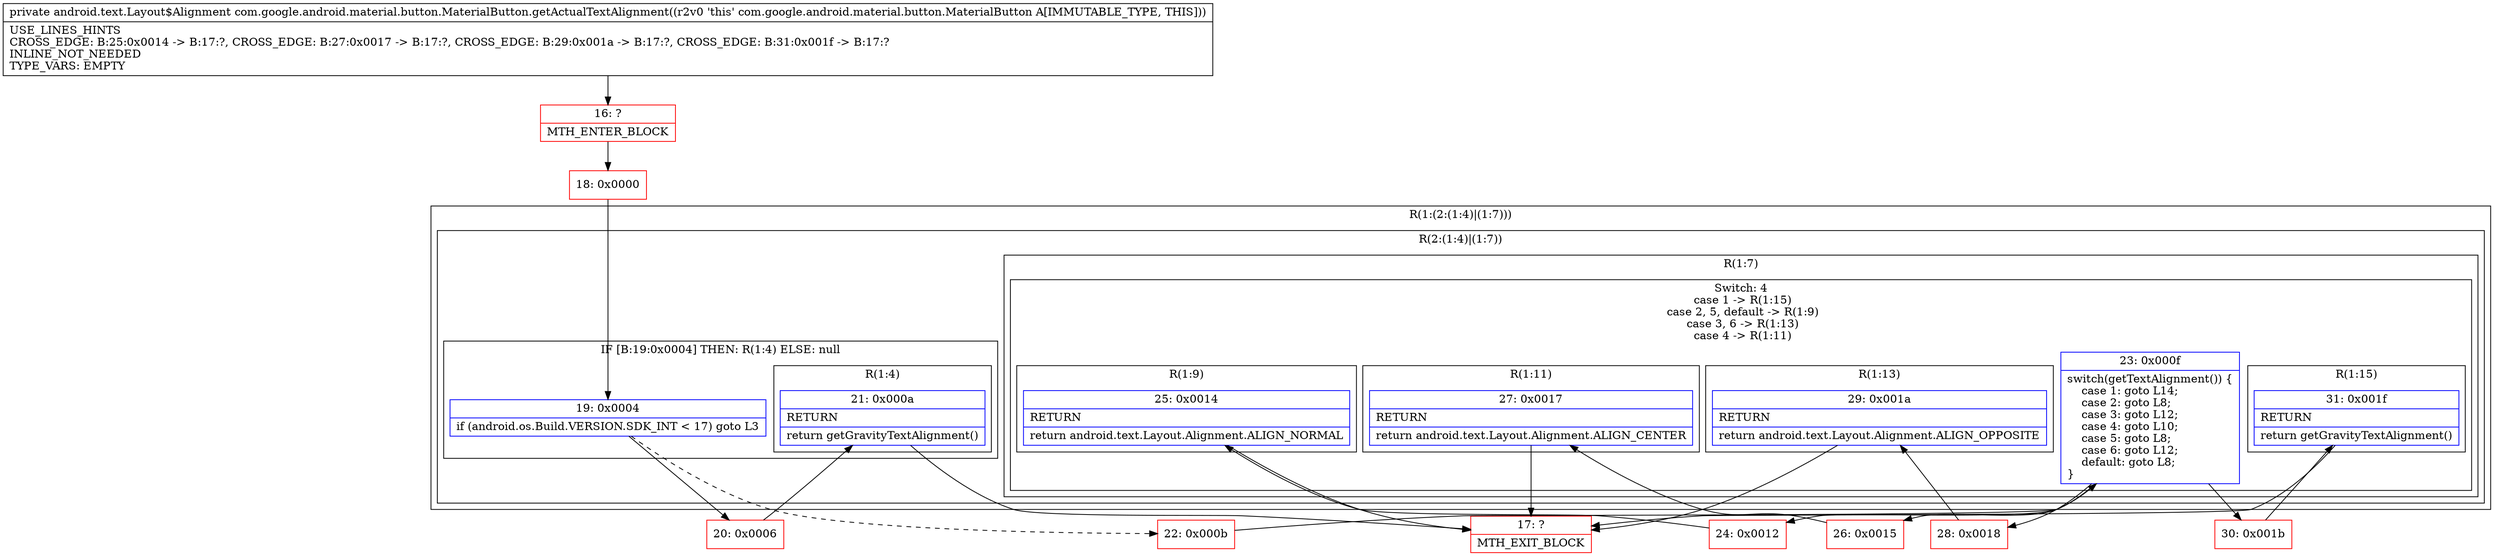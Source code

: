 digraph "CFG forcom.google.android.material.button.MaterialButton.getActualTextAlignment()Landroid\/text\/Layout$Alignment;" {
subgraph cluster_Region_1698124087 {
label = "R(1:(2:(1:4)|(1:7)))";
node [shape=record,color=blue];
subgraph cluster_Region_1112256376 {
label = "R(2:(1:4)|(1:7))";
node [shape=record,color=blue];
subgraph cluster_IfRegion_1670055704 {
label = "IF [B:19:0x0004] THEN: R(1:4) ELSE: null";
node [shape=record,color=blue];
Node_19 [shape=record,label="{19\:\ 0x0004|if (android.os.Build.VERSION.SDK_INT \< 17) goto L3\l}"];
subgraph cluster_Region_1872516852 {
label = "R(1:4)";
node [shape=record,color=blue];
Node_21 [shape=record,label="{21\:\ 0x000a|RETURN\l|return getGravityTextAlignment()\l}"];
}
}
subgraph cluster_Region_813501657 {
label = "R(1:7)";
node [shape=record,color=blue];
subgraph cluster_SwitchRegion_802313665 {
label = "Switch: 4
 case 1 -> R(1:15)
 case 2, 5, default -> R(1:9)
 case 3, 6 -> R(1:13)
 case 4 -> R(1:11)";
node [shape=record,color=blue];
Node_23 [shape=record,label="{23\:\ 0x000f|switch(getTextAlignment()) \{\l    case 1: goto L14;\l    case 2: goto L8;\l    case 3: goto L12;\l    case 4: goto L10;\l    case 5: goto L8;\l    case 6: goto L12;\l    default: goto L8;\l\}\l}"];
subgraph cluster_Region_341456100 {
label = "R(1:15)";
node [shape=record,color=blue];
Node_31 [shape=record,label="{31\:\ 0x001f|RETURN\l|return getGravityTextAlignment()\l}"];
}
subgraph cluster_Region_436009837 {
label = "R(1:9)";
node [shape=record,color=blue];
Node_25 [shape=record,label="{25\:\ 0x0014|RETURN\l|return android.text.Layout.Alignment.ALIGN_NORMAL\l}"];
}
subgraph cluster_Region_1094657871 {
label = "R(1:13)";
node [shape=record,color=blue];
Node_29 [shape=record,label="{29\:\ 0x001a|RETURN\l|return android.text.Layout.Alignment.ALIGN_OPPOSITE\l}"];
}
subgraph cluster_Region_2088640244 {
label = "R(1:11)";
node [shape=record,color=blue];
Node_27 [shape=record,label="{27\:\ 0x0017|RETURN\l|return android.text.Layout.Alignment.ALIGN_CENTER\l}"];
}
}
}
}
}
Node_16 [shape=record,color=red,label="{16\:\ ?|MTH_ENTER_BLOCK\l}"];
Node_18 [shape=record,color=red,label="{18\:\ 0x0000}"];
Node_20 [shape=record,color=red,label="{20\:\ 0x0006}"];
Node_17 [shape=record,color=red,label="{17\:\ ?|MTH_EXIT_BLOCK\l}"];
Node_22 [shape=record,color=red,label="{22\:\ 0x000b}"];
Node_24 [shape=record,color=red,label="{24\:\ 0x0012}"];
Node_26 [shape=record,color=red,label="{26\:\ 0x0015}"];
Node_28 [shape=record,color=red,label="{28\:\ 0x0018}"];
Node_30 [shape=record,color=red,label="{30\:\ 0x001b}"];
MethodNode[shape=record,label="{private android.text.Layout$Alignment com.google.android.material.button.MaterialButton.getActualTextAlignment((r2v0 'this' com.google.android.material.button.MaterialButton A[IMMUTABLE_TYPE, THIS]))  | USE_LINES_HINTS\lCROSS_EDGE: B:25:0x0014 \-\> B:17:?, CROSS_EDGE: B:27:0x0017 \-\> B:17:?, CROSS_EDGE: B:29:0x001a \-\> B:17:?, CROSS_EDGE: B:31:0x001f \-\> B:17:?\lINLINE_NOT_NEEDED\lTYPE_VARS: EMPTY\l}"];
MethodNode -> Node_16;Node_19 -> Node_20;
Node_19 -> Node_22[style=dashed];
Node_21 -> Node_17;
Node_23 -> Node_24;
Node_23 -> Node_26;
Node_23 -> Node_28;
Node_23 -> Node_30;
Node_31 -> Node_17;
Node_25 -> Node_17;
Node_29 -> Node_17;
Node_27 -> Node_17;
Node_16 -> Node_18;
Node_18 -> Node_19;
Node_20 -> Node_21;
Node_22 -> Node_23;
Node_24 -> Node_25;
Node_26 -> Node_27;
Node_28 -> Node_29;
Node_30 -> Node_31;
}

